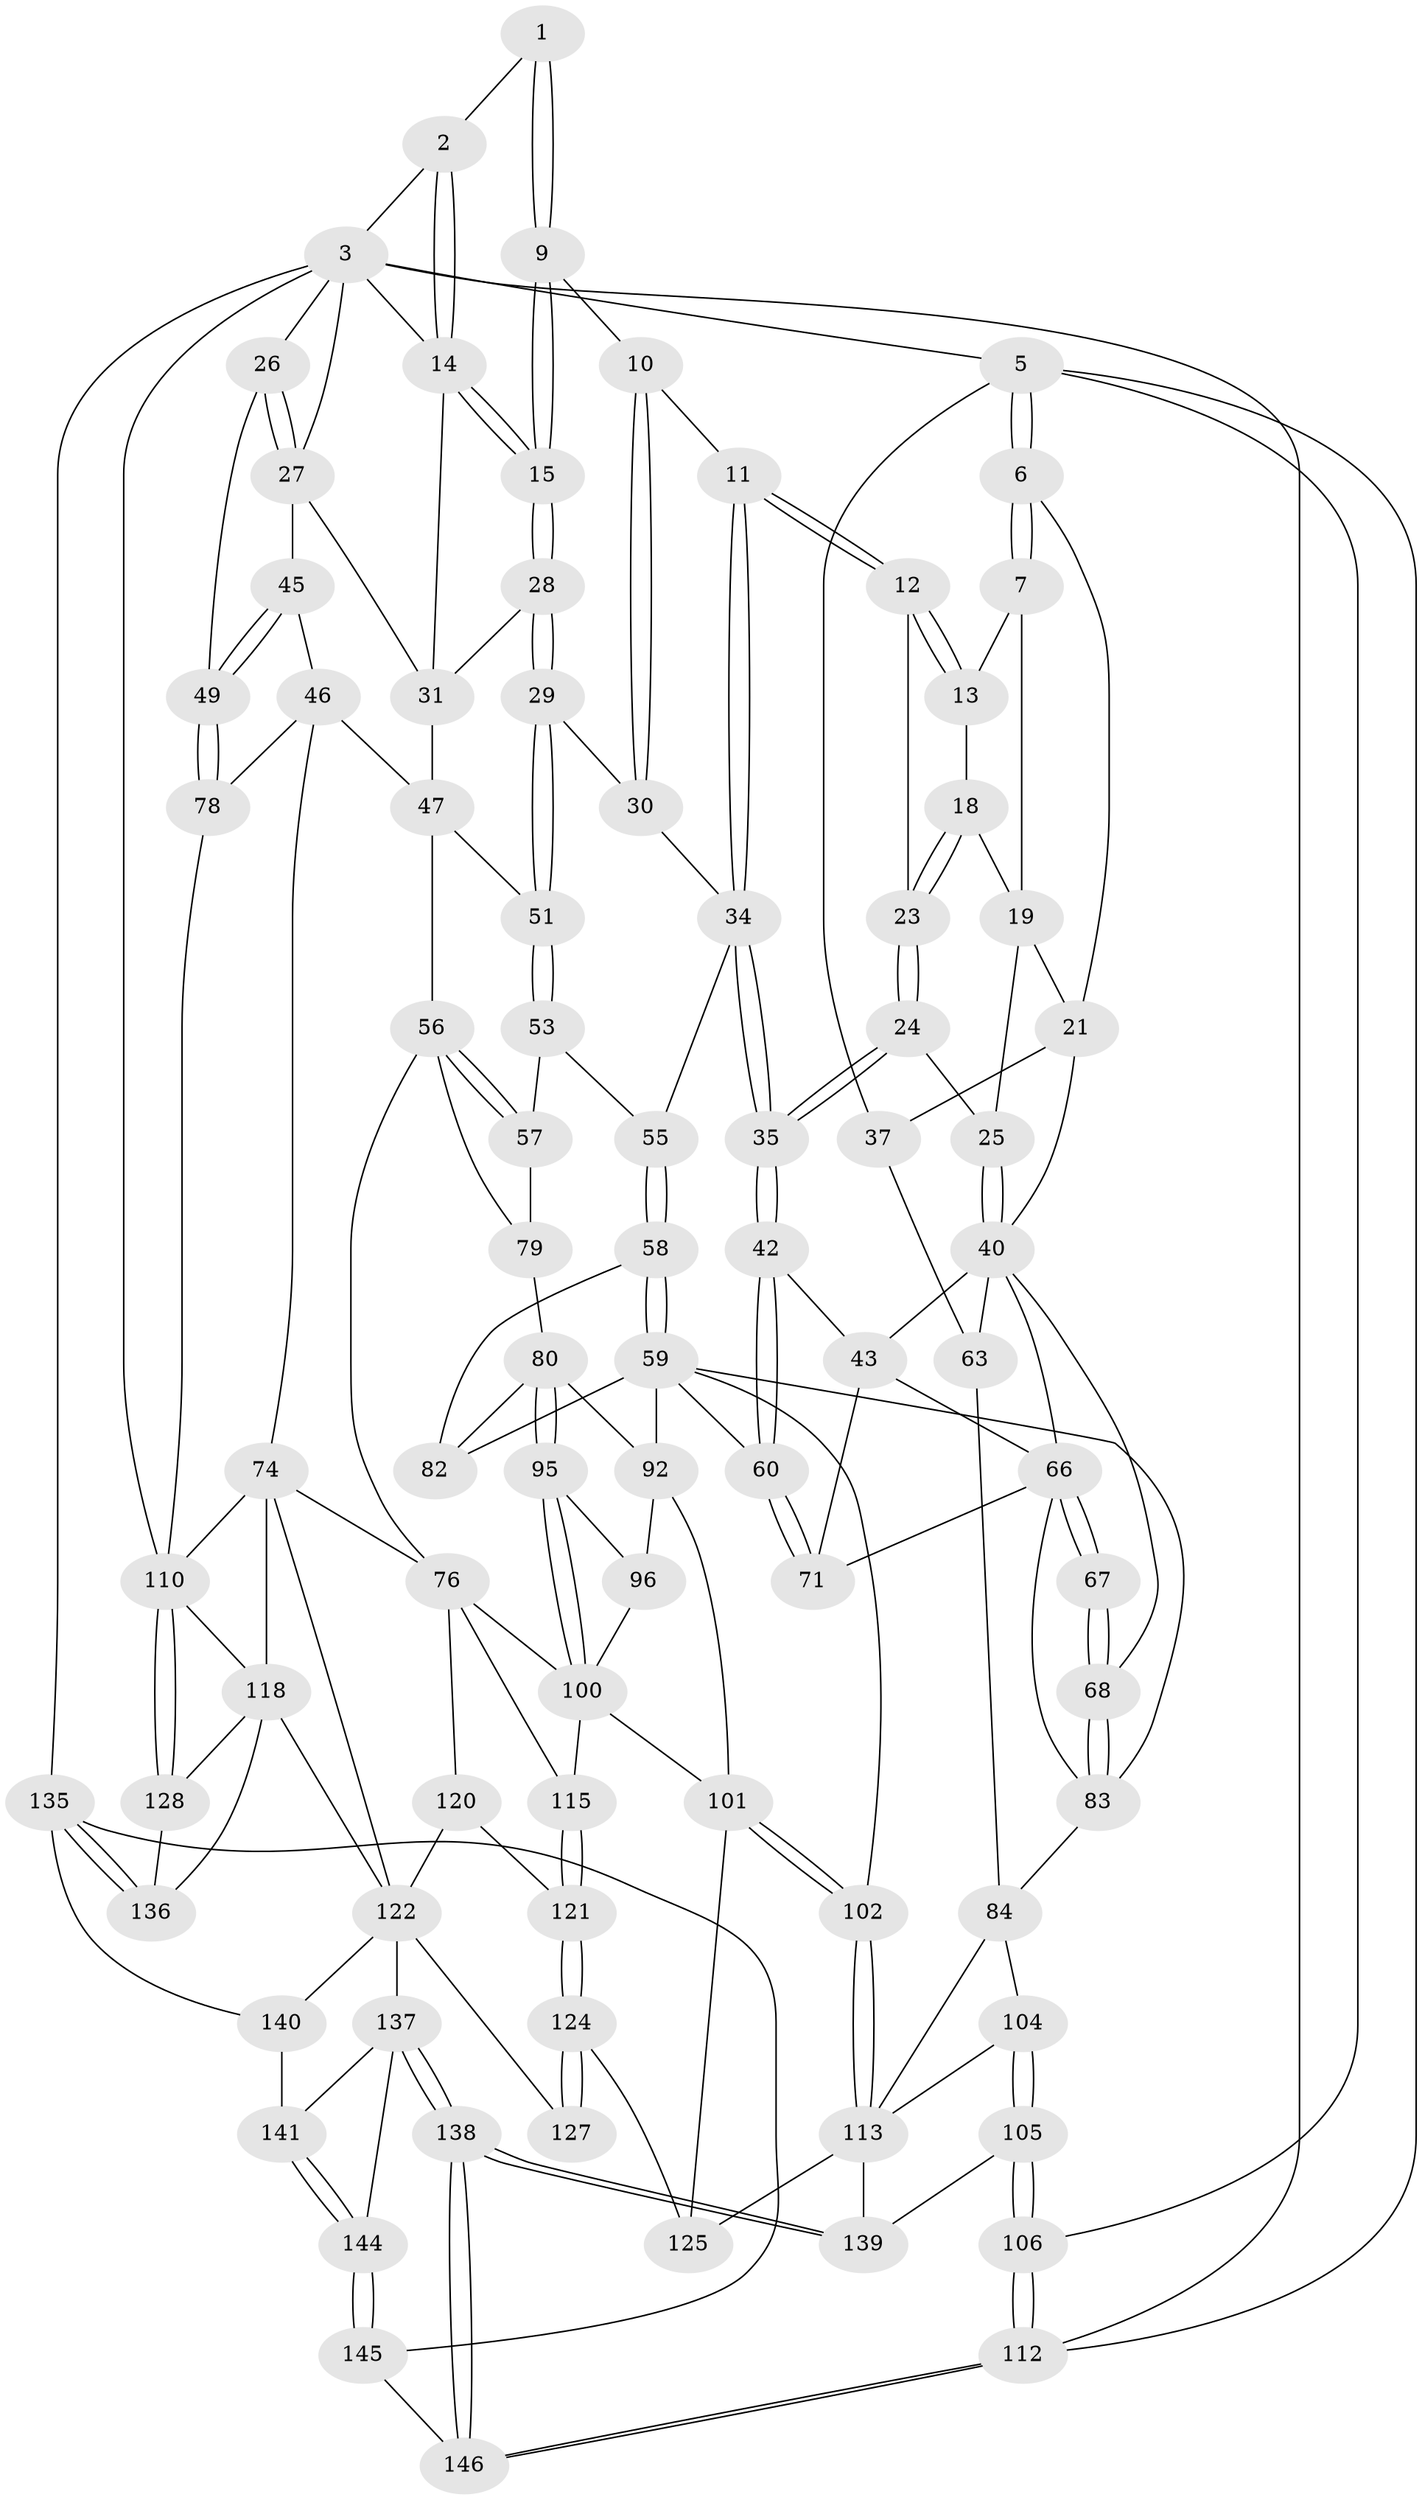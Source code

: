 // original degree distribution, {3: 0.02054794520547945, 4: 0.2328767123287671, 6: 0.2328767123287671, 5: 0.5136986301369864}
// Generated by graph-tools (version 1.1) at 2025/21/03/04/25 18:21:05]
// undirected, 87 vertices, 202 edges
graph export_dot {
graph [start="1"]
  node [color=gray90,style=filled];
  1 [pos="+0.5493986756721231+0"];
  2 [pos="+0.7939325376552407+0"];
  3 [pos="+0.9284054587206778+0",super="+4+16"];
  5 [pos="+0+0",super="+36"];
  6 [pos="+0.055480011925919254+0"];
  7 [pos="+0.1113141101909383+0",super="+8"];
  9 [pos="+0.5615995950928806+0"];
  10 [pos="+0.558521998037274+0.010179420792108968"];
  11 [pos="+0.4424971568489281+0.1528369054277261"];
  12 [pos="+0.39204233808708533+0.0733844039273655"];
  13 [pos="+0.3863472150793545+0.004198355177207437"];
  14 [pos="+0.7635420828902229+0",super="+17"];
  15 [pos="+0.7068637233640421+0.0971164808157263"];
  18 [pos="+0.2781846517558775+0.049646150513435086"];
  19 [pos="+0.18418968349612053+0",super="+20"];
  21 [pos="+0.12615076473081882+0.135475362257792",super="+38+22"];
  23 [pos="+0.2821656875283982+0.09615715073577646"];
  24 [pos="+0.2530426510810575+0.12776470589319777"];
  25 [pos="+0.2385606792430853+0.13205053601387562"];
  26 [pos="+1+0.1563891632155432"];
  27 [pos="+0.9373117403541495+0.1265656184318676",super="+33"];
  28 [pos="+0.703980723558025+0.12173351132132659"];
  29 [pos="+0.6305053237398156+0.1999601091542502"];
  30 [pos="+0.6260358296057473+0.19896482293662718"];
  31 [pos="+0.8572285072833522+0.13801204209000584",super="+32"];
  34 [pos="+0.4480287505579942+0.20279668704781187",super="+52"];
  35 [pos="+0.41171694493031585+0.22252289716076207"];
  37 [pos="+0.09336370614381716+0.10726426102955688",super="+39"];
  40 [pos="+0.2395428815826496+0.26939286340077273",super="+44+41"];
  42 [pos="+0.3732901307850843+0.2616379794360538"];
  43 [pos="+0.2914442856007195+0.27419997846369204",super="+69"];
  45 [pos="+0.9309462712862066+0.2792616818995559"];
  46 [pos="+0.8586259788661884+0.31514448379537385",super="+73"];
  47 [pos="+0.8452592317169018+0.3069500281411184",super="+48"];
  49 [pos="+1+0.33289082176667856"];
  51 [pos="+0.6319658455310667+0.20240260943947982"];
  53 [pos="+0.6066906093538865+0.32890974982250754",super="+54"];
  55 [pos="+0.517066357844669+0.35726594658840266"];
  56 [pos="+0.6937646582505276+0.369567170177125",super="+61"];
  57 [pos="+0.6231360564326958+0.34862532575770355",super="+72"];
  58 [pos="+0.5073286484616488+0.38008771776842604"];
  59 [pos="+0.3985675814470706+0.4216539032352971",super="+88"];
  60 [pos="+0.3823909887021403+0.4165936820049425"];
  63 [pos="+0.12642946733138385+0.3943093039698466",super="+64+86"];
  66 [pos="+0.24989792460452417+0.3526664622578763",super="+70"];
  67 [pos="+0.18846891496747714+0.41398989805370273"];
  68 [pos="+0.17383878153525759+0.4150230165903426"];
  71 [pos="+0.3396807146839552+0.43871277376396006"];
  74 [pos="+0.8239902569288968+0.5292804907741724",super="+75"];
  76 [pos="+0.7283555977022487+0.5346959389696613",super="+98"];
  78 [pos="+1+0.39448878448178176"];
  79 [pos="+0.6282218371652252+0.4654463268192289"];
  80 [pos="+0.5827359874945048+0.4638398795589577",super="+81"];
  82 [pos="+0.5229694983184635+0.4118294591152643"];
  83 [pos="+0.14790647124758186+0.5337845690373377",super="+91"];
  84 [pos="+0.1044789074495212+0.5453249373586737",super="+85"];
  92 [pos="+0.46340927273054755+0.5182178375245386",super="+97"];
  95 [pos="+0.5215934844008784+0.5379358407119709"];
  96 [pos="+0.5073302537709443+0.5370518988012739"];
  100 [pos="+0.5504814260976266+0.561699971730743",super="+103"];
  101 [pos="+0.4405465185318525+0.6437646524557262",super="+108"];
  102 [pos="+0.29975586398773374+0.6499263796016586"];
  104 [pos="+0+0.8460485142164592"];
  105 [pos="+0+0.8472594135821725"];
  106 [pos="+0+0.9170338089071727"];
  110 [pos="+1+0.6775747710988413",super="+111"];
  112 [pos="+0+1"];
  113 [pos="+0.2658380688060334+0.7385085887453094",super="+114+126"];
  115 [pos="+0.5190371566245534+0.6643618293440704"];
  118 [pos="+0.8451099771093393+0.7425304471098837",super="+130"];
  120 [pos="+0.6297575910501957+0.692855215091326"];
  121 [pos="+0.6015060630533043+0.7053706138489065"];
  122 [pos="+0.6989860112557034+0.7516438931899649",super="+123+131"];
  124 [pos="+0.5631795918731023+0.7983175791679049"];
  125 [pos="+0.4879995228110985+0.7793034489417621"];
  127 [pos="+0.5687478871186815+0.8037481117849379"];
  128 [pos="+0.9742292307187087+0.7443596134879347",super="+129"];
  135 [pos="+1+1",super="+143"];
  136 [pos="+0.9095408010726578+0.8703088055091078"];
  137 [pos="+0.5741337765638586+0.9179383144228599",super="+142"];
  138 [pos="+0.38337531950844295+1"];
  139 [pos="+0.36333613700017503+0.9732751587178768"];
  140 [pos="+0.7472553517066245+0.8791618160402389"];
  141 [pos="+0.6903409344227741+0.9687239764144394"];
  144 [pos="+0.6962522117523207+1"];
  145 [pos="+0.7041494319425949+1"];
  146 [pos="+0.3778485507343385+1"];
  1 -- 2;
  1 -- 9;
  1 -- 9;
  2 -- 3;
  2 -- 14;
  2 -- 14;
  3 -- 112;
  3 -- 5;
  3 -- 135;
  3 -- 26;
  3 -- 110;
  3 -- 27;
  3 -- 14;
  5 -- 6;
  5 -- 6;
  5 -- 112;
  5 -- 106;
  5 -- 37 [weight=2];
  6 -- 7;
  6 -- 7;
  6 -- 21;
  7 -- 19;
  7 -- 13;
  9 -- 10;
  9 -- 15;
  9 -- 15;
  10 -- 11;
  10 -- 30;
  10 -- 30;
  11 -- 12;
  11 -- 12;
  11 -- 34;
  11 -- 34;
  12 -- 13;
  12 -- 13;
  12 -- 23;
  13 -- 18;
  14 -- 15;
  14 -- 15;
  14 -- 31;
  15 -- 28;
  15 -- 28;
  18 -- 19;
  18 -- 23;
  18 -- 23;
  19 -- 25;
  19 -- 21;
  21 -- 40;
  21 -- 37;
  23 -- 24;
  23 -- 24;
  24 -- 25;
  24 -- 35;
  24 -- 35;
  25 -- 40;
  25 -- 40;
  26 -- 27;
  26 -- 27;
  26 -- 49;
  27 -- 45;
  27 -- 31;
  28 -- 29;
  28 -- 29;
  28 -- 31;
  29 -- 30;
  29 -- 51;
  29 -- 51;
  30 -- 34;
  31 -- 47;
  34 -- 35;
  34 -- 35;
  34 -- 55;
  35 -- 42;
  35 -- 42;
  37 -- 63;
  40 -- 66;
  40 -- 43;
  40 -- 68;
  40 -- 63;
  42 -- 43;
  42 -- 60;
  42 -- 60;
  43 -- 71;
  43 -- 66;
  45 -- 46;
  45 -- 49;
  45 -- 49;
  46 -- 47;
  46 -- 78;
  46 -- 74;
  47 -- 56 [weight=2];
  47 -- 51;
  49 -- 78;
  49 -- 78;
  51 -- 53;
  51 -- 53;
  53 -- 57 [weight=2];
  53 -- 55;
  55 -- 58;
  55 -- 58;
  56 -- 57;
  56 -- 57;
  56 -- 76;
  56 -- 79;
  57 -- 79;
  58 -- 59;
  58 -- 59;
  58 -- 82;
  59 -- 60;
  59 -- 82;
  59 -- 102;
  59 -- 92;
  59 -- 83;
  60 -- 71;
  60 -- 71;
  63 -- 84;
  66 -- 67 [weight=2];
  66 -- 67;
  66 -- 83;
  66 -- 71;
  67 -- 68;
  67 -- 68;
  68 -- 83;
  68 -- 83;
  74 -- 110;
  74 -- 118;
  74 -- 76;
  74 -- 122;
  76 -- 120;
  76 -- 100;
  76 -- 115;
  78 -- 110;
  79 -- 80;
  80 -- 95;
  80 -- 95;
  80 -- 82;
  80 -- 92;
  83 -- 84;
  84 -- 113;
  84 -- 104;
  92 -- 96;
  92 -- 101;
  95 -- 96;
  95 -- 100;
  95 -- 100;
  96 -- 100;
  100 -- 115;
  100 -- 101;
  101 -- 102;
  101 -- 102;
  101 -- 125;
  102 -- 113;
  102 -- 113;
  104 -- 105;
  104 -- 105;
  104 -- 113;
  105 -- 106;
  105 -- 106;
  105 -- 139;
  106 -- 112;
  106 -- 112;
  110 -- 128 [weight=2];
  110 -- 128;
  110 -- 118;
  112 -- 146;
  112 -- 146;
  113 -- 139;
  113 -- 125;
  115 -- 121;
  115 -- 121;
  118 -- 128;
  118 -- 136;
  118 -- 122;
  120 -- 121;
  120 -- 122;
  121 -- 124;
  121 -- 124;
  122 -- 127 [weight=2];
  122 -- 137;
  122 -- 140;
  124 -- 125;
  124 -- 127;
  124 -- 127;
  128 -- 136;
  135 -- 136;
  135 -- 136;
  135 -- 145;
  135 -- 140;
  137 -- 138;
  137 -- 138;
  137 -- 144;
  137 -- 141;
  138 -- 139;
  138 -- 139;
  138 -- 146;
  138 -- 146;
  140 -- 141;
  141 -- 144;
  141 -- 144;
  144 -- 145;
  144 -- 145;
  145 -- 146;
}
